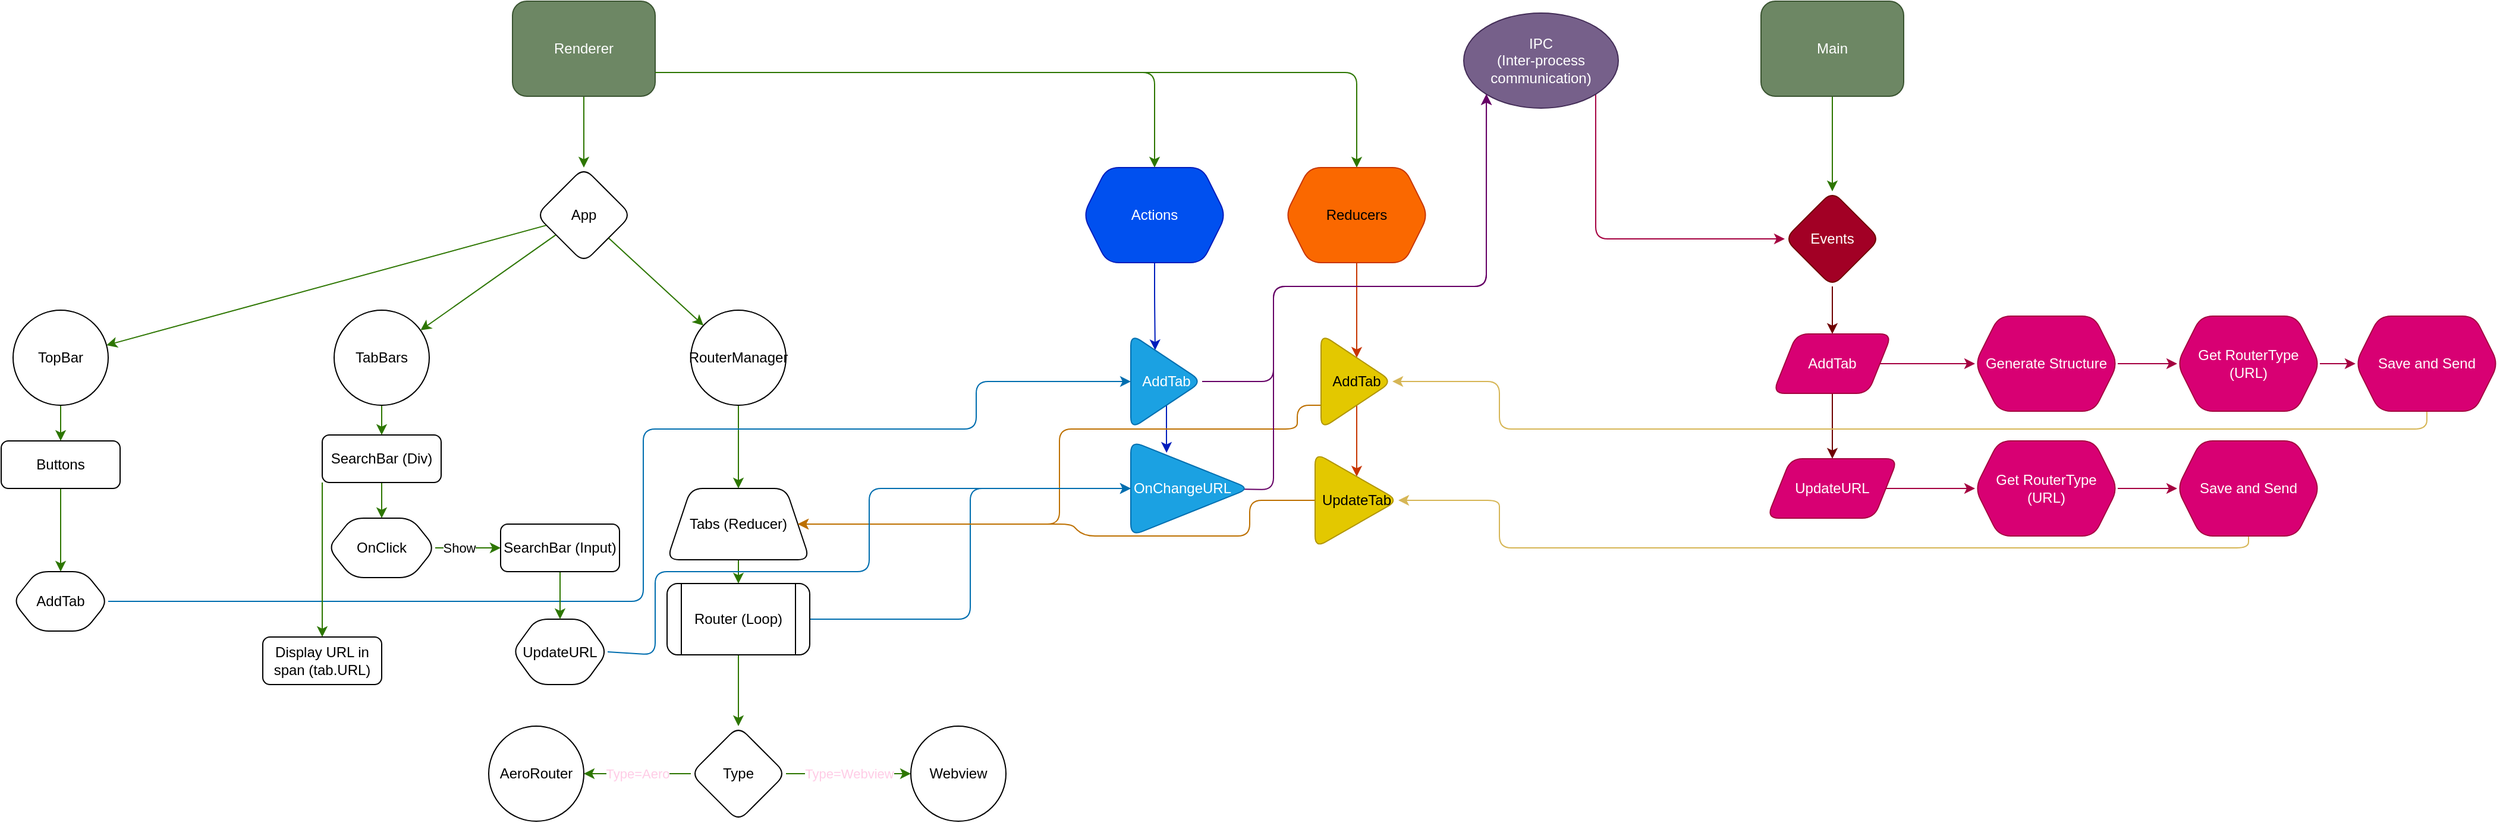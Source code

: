 <mxfile>
    <diagram id="pWFwlJ958g1Dr5NOl4Sy" name="Page-1">
        <mxGraphModel dx="852" dy="546" grid="1" gridSize="10" guides="1" tooltips="1" connect="1" arrows="1" fold="1" page="1" pageScale="1" pageWidth="1200" pageHeight="1920" background="none" math="0" shadow="0">
            <root>
                <mxCell id="0"/>
                <mxCell id="1" parent="0"/>
                <mxCell id="9" value="" style="edgeStyle=none;html=1;rounded=1;fillColor=#60a917;strokeColor=#2D7600;" parent="1" source="2" target="8" edge="1">
                    <mxGeometry relative="1" as="geometry"/>
                </mxCell>
                <mxCell id="24" style="edgeStyle=none;html=1;entryX=0.5;entryY=0;entryDx=0;entryDy=0;fillColor=#60a917;strokeColor=#2D7600;exitX=1;exitY=0.75;exitDx=0;exitDy=0;" parent="1" source="2" target="21" edge="1">
                    <mxGeometry relative="1" as="geometry">
                        <mxPoint x="690" y="160" as="sourcePoint"/>
                        <Array as="points">
                            <mxPoint x="820" y="130"/>
                            <mxPoint x="970" y="130"/>
                            <mxPoint x="1110" y="130"/>
                        </Array>
                    </mxGeometry>
                </mxCell>
                <mxCell id="2" value="Renderer" style="whiteSpace=wrap;html=1;rounded=1;fillColor=#6d8764;fontColor=#ffffff;strokeColor=#3A5431;" parent="1" vertex="1">
                    <mxGeometry x="570" y="70" width="120" height="80" as="geometry"/>
                </mxCell>
                <mxCell id="26" value="" style="edgeStyle=none;html=1;fillColor=#60a917;strokeColor=#2D7600;" parent="1" source="4" target="25" edge="1">
                    <mxGeometry relative="1" as="geometry"/>
                </mxCell>
                <mxCell id="4" value="Main" style="whiteSpace=wrap;html=1;rounded=1;fillColor=#6d8764;fontColor=#ffffff;strokeColor=#3A5431;" parent="1" vertex="1">
                    <mxGeometry x="1620" y="70" width="120" height="80" as="geometry"/>
                </mxCell>
                <mxCell id="43" style="edgeStyle=none;html=1;exitX=1;exitY=1;exitDx=0;exitDy=0;entryX=0;entryY=0.5;entryDx=0;entryDy=0;fillColor=#d80073;strokeColor=#A50040;" parent="1" source="5" target="25" edge="1">
                    <mxGeometry relative="1" as="geometry">
                        <Array as="points">
                            <mxPoint x="1481" y="270"/>
                        </Array>
                    </mxGeometry>
                </mxCell>
                <mxCell id="5" value="IPC &lt;br&gt;(Inter-process communication)" style="ellipse;whiteSpace=wrap;html=1;rounded=1;fillColor=#76608a;fontColor=#ffffff;strokeColor=#432D57;" parent="1" vertex="1">
                    <mxGeometry x="1370" y="80" width="130" height="80" as="geometry"/>
                </mxCell>
                <mxCell id="11" value="" style="edgeStyle=none;html=1;rounded=1;fillColor=#60a917;strokeColor=#2D7600;" parent="1" source="8" target="10" edge="1">
                    <mxGeometry relative="1" as="geometry"/>
                </mxCell>
                <mxCell id="13" value="" style="edgeStyle=none;html=1;rounded=1;fillColor=#60a917;strokeColor=#2D7600;" parent="1" source="8" target="12" edge="1">
                    <mxGeometry relative="1" as="geometry"/>
                </mxCell>
                <mxCell id="15" value="" style="edgeStyle=none;html=1;rounded=1;fillColor=#60a917;strokeColor=#2D7600;" parent="1" source="8" target="14" edge="1">
                    <mxGeometry relative="1" as="geometry"/>
                </mxCell>
                <mxCell id="20" value="" style="edgeStyle=none;html=1;exitX=1;exitY=0.75;exitDx=0;exitDy=0;fillColor=#60a917;strokeColor=#2D7600;" parent="1" source="2" target="19" edge="1">
                    <mxGeometry relative="1" as="geometry">
                        <Array as="points">
                            <mxPoint x="880" y="130"/>
                            <mxPoint x="1080" y="130"/>
                            <mxPoint x="1280" y="130"/>
                        </Array>
                    </mxGeometry>
                </mxCell>
                <mxCell id="8" value="App" style="rhombus;whiteSpace=wrap;html=1;rounded=1;" parent="1" vertex="1">
                    <mxGeometry x="590" y="210" width="80" height="80" as="geometry"/>
                </mxCell>
                <mxCell id="18" value="" style="edgeStyle=none;html=1;fillColor=#60a917;strokeColor=#2D7600;" parent="1" source="10" target="17" edge="1">
                    <mxGeometry relative="1" as="geometry"/>
                </mxCell>
                <mxCell id="10" value="RouterManager" style="ellipse;whiteSpace=wrap;html=1;rounded=1;" parent="1" vertex="1">
                    <mxGeometry x="720" y="330" width="80" height="80" as="geometry"/>
                </mxCell>
                <mxCell id="28" value="" style="edgeStyle=none;html=1;fillColor=#60a917;strokeColor=#2D7600;" parent="1" source="12" target="27" edge="1">
                    <mxGeometry relative="1" as="geometry"/>
                </mxCell>
                <mxCell id="12" value="TopBar" style="ellipse;whiteSpace=wrap;html=1;rounded=1;" parent="1" vertex="1">
                    <mxGeometry x="150" y="330" width="80" height="80" as="geometry"/>
                </mxCell>
                <mxCell id="138" style="edgeStyle=none;html=1;exitX=0.5;exitY=1;exitDx=0;exitDy=0;fillColor=#60a917;strokeColor=#2D7600;" edge="1" parent="1" source="14" target="126">
                    <mxGeometry relative="1" as="geometry"/>
                </mxCell>
                <mxCell id="14" value="TabBars" style="ellipse;whiteSpace=wrap;html=1;rounded=1;" parent="1" vertex="1">
                    <mxGeometry x="420" y="330" width="80" height="80" as="geometry"/>
                </mxCell>
                <mxCell id="82" value="" style="edgeStyle=none;html=1;fillColor=#60a917;strokeColor=#2D7600;" parent="1" source="17" target="81" edge="1">
                    <mxGeometry relative="1" as="geometry"/>
                </mxCell>
                <mxCell id="17" value="Tabs (Reducer)" style="shape=trapezoid;perimeter=trapezoidPerimeter;whiteSpace=wrap;html=1;fixedSize=1;rounded=1;" parent="1" vertex="1">
                    <mxGeometry x="700" y="480" width="120" height="60" as="geometry"/>
                </mxCell>
                <mxCell id="98" value="" style="edgeStyle=none;html=1;fillColor=#fa6800;strokeColor=#C73500;" parent="1" source="19" target="33" edge="1">
                    <mxGeometry relative="1" as="geometry"/>
                </mxCell>
                <mxCell id="19" value="Reducers" style="shape=hexagon;perimeter=hexagonPerimeter2;whiteSpace=wrap;html=1;fixedSize=1;rounded=1;fillColor=#fa6800;fontColor=#000000;strokeColor=#C73500;" parent="1" vertex="1">
                    <mxGeometry x="1220" y="210" width="120" height="80" as="geometry"/>
                </mxCell>
                <mxCell id="119" style="edgeStyle=orthogonalEdgeStyle;rounded=1;jumpStyle=none;html=1;exitX=0.5;exitY=1;exitDx=0;exitDy=0;entryX=0.341;entryY=0.171;entryDx=0;entryDy=0;entryPerimeter=0;strokeColor=#001DBC;fontFamily=Helvetica;fontColor=#FFCCE6;startArrow=none;startFill=0;elbow=vertical;fillColor=#0050ef;" parent="1" source="21" target="31" edge="1">
                    <mxGeometry relative="1" as="geometry"/>
                </mxCell>
                <mxCell id="21" value="Actions" style="shape=hexagon;perimeter=hexagonPerimeter2;whiteSpace=wrap;html=1;fixedSize=1;rounded=1;fillColor=#0050ef;fontColor=#ffffff;strokeColor=#001DBC;" parent="1" vertex="1">
                    <mxGeometry x="1050" y="210" width="120" height="80" as="geometry"/>
                </mxCell>
                <mxCell id="39" value="" style="edgeStyle=none;html=1;fillColor=#a20025;strokeColor=#6F0000;" parent="1" source="25" target="38" edge="1">
                    <mxGeometry relative="1" as="geometry"/>
                </mxCell>
                <mxCell id="25" value="Events" style="rhombus;whiteSpace=wrap;html=1;rounded=1;fillColor=#a20025;fontColor=#ffffff;strokeColor=#6F0000;" parent="1" vertex="1">
                    <mxGeometry x="1640" y="230" width="80" height="80" as="geometry"/>
                </mxCell>
                <mxCell id="30" value="" style="edgeStyle=none;html=1;fillColor=#60a917;strokeColor=#2D7600;" parent="1" source="27" target="29" edge="1">
                    <mxGeometry relative="1" as="geometry"/>
                </mxCell>
                <mxCell id="27" value="Buttons" style="rounded=1;whiteSpace=wrap;html=1;" parent="1" vertex="1">
                    <mxGeometry x="140" y="440" width="100" height="40" as="geometry"/>
                </mxCell>
                <mxCell id="35" style="edgeStyle=none;html=1;exitX=1;exitY=0.5;exitDx=0;exitDy=0;entryX=0;entryY=0.5;entryDx=0;entryDy=0;fillColor=#1ba1e2;strokeColor=#006EAF;" parent="1" source="29" target="31" edge="1">
                    <mxGeometry relative="1" as="geometry">
                        <mxPoint x="670" y="430" as="targetPoint"/>
                        <Array as="points">
                            <mxPoint x="680" y="575"/>
                            <mxPoint x="680" y="430"/>
                            <mxPoint x="830" y="430"/>
                            <mxPoint x="960" y="430"/>
                            <mxPoint x="960" y="390"/>
                        </Array>
                    </mxGeometry>
                </mxCell>
                <mxCell id="29" value="AddTab" style="shape=hexagon;perimeter=hexagonPerimeter2;whiteSpace=wrap;html=1;fixedSize=1;rounded=1;" parent="1" vertex="1">
                    <mxGeometry x="150" y="550" width="80" height="50" as="geometry"/>
                </mxCell>
                <mxCell id="42" style="edgeStyle=none;html=1;exitX=1;exitY=0.5;exitDx=0;exitDy=0;entryX=0;entryY=1;entryDx=0;entryDy=0;fillColor=#76608a;strokeColor=#660066;" parent="1" source="31" target="5" edge="1">
                    <mxGeometry relative="1" as="geometry">
                        <Array as="points">
                            <mxPoint x="1210" y="390"/>
                            <mxPoint x="1210" y="310"/>
                            <mxPoint x="1389" y="310"/>
                        </Array>
                    </mxGeometry>
                </mxCell>
                <mxCell id="118" style="edgeStyle=orthogonalEdgeStyle;rounded=1;jumpStyle=none;html=1;exitX=0.5;exitY=1;exitDx=0;exitDy=0;entryX=0.301;entryY=0.125;entryDx=0;entryDy=0;entryPerimeter=0;strokeColor=#001DBC;fontFamily=Helvetica;fontColor=#FFCCE6;startArrow=none;startFill=0;elbow=vertical;fillColor=#0050ef;" parent="1" source="31" target="115" edge="1">
                    <mxGeometry relative="1" as="geometry"/>
                </mxCell>
                <mxCell id="31" value="AddTab" style="triangle;whiteSpace=wrap;html=1;rounded=1;rotation=0;fillColor=#1ba1e2;fontColor=#ffffff;strokeColor=#006EAF;" parent="1" vertex="1">
                    <mxGeometry x="1090" y="350" width="60" height="80" as="geometry"/>
                </mxCell>
                <mxCell id="41" style="edgeStyle=none;html=1;exitX=0;exitY=0.75;exitDx=0;exitDy=0;entryX=1;entryY=0.5;entryDx=0;entryDy=0;fillColor=#f0a30a;strokeColor=#BD7000;" parent="1" source="33" target="17" edge="1">
                    <mxGeometry relative="1" as="geometry">
                        <Array as="points">
                            <mxPoint x="1230" y="410"/>
                            <mxPoint x="1230" y="430"/>
                            <mxPoint x="1030" y="430"/>
                            <mxPoint x="1030" y="510"/>
                        </Array>
                    </mxGeometry>
                </mxCell>
                <mxCell id="97" value="" style="edgeStyle=none;html=1;fillColor=#fa6800;strokeColor=#C73500;" parent="1" source="33" target="93" edge="1">
                    <mxGeometry relative="1" as="geometry"/>
                </mxCell>
                <mxCell id="33" value="AddTab" style="triangle;whiteSpace=wrap;html=1;rounded=1;rotation=0;fillColor=#e3c800;fontColor=#000000;strokeColor=#B09500;" parent="1" vertex="1">
                    <mxGeometry x="1250" y="350" width="60" height="80" as="geometry"/>
                </mxCell>
                <mxCell id="46" value="" style="edgeStyle=none;html=1;fillColor=#d80073;strokeColor=#A50040;" parent="1" source="38" target="45" edge="1">
                    <mxGeometry relative="1" as="geometry"/>
                </mxCell>
                <mxCell id="85" value="" style="edgeStyle=none;html=1;fillColor=#a20025;strokeColor=#6F0000;" parent="1" source="38" target="84" edge="1">
                    <mxGeometry relative="1" as="geometry"/>
                </mxCell>
                <mxCell id="38" value="AddTab" style="shape=parallelogram;perimeter=parallelogramPerimeter;whiteSpace=wrap;html=1;fixedSize=1;rounded=1;fillColor=#d80073;fontColor=#ffffff;strokeColor=#A50040;" parent="1" vertex="1">
                    <mxGeometry x="1630" y="350" width="100" height="50" as="geometry"/>
                </mxCell>
                <mxCell id="48" value="" style="edgeStyle=none;html=1;fillColor=#d80073;strokeColor=#A50040;" parent="1" source="45" target="47" edge="1">
                    <mxGeometry relative="1" as="geometry"/>
                </mxCell>
                <mxCell id="45" value="Generate Structure" style="shape=hexagon;perimeter=hexagonPerimeter2;whiteSpace=wrap;html=1;fixedSize=1;fillColor=#d80073;strokeColor=#A50040;fontColor=#ffffff;rounded=1;" parent="1" vertex="1">
                    <mxGeometry x="1800" y="335" width="120" height="80" as="geometry"/>
                </mxCell>
                <mxCell id="51" value="" style="edgeStyle=none;html=1;fillColor=#d80073;strokeColor=#A50040;" parent="1" source="47" target="50" edge="1">
                    <mxGeometry relative="1" as="geometry"/>
                </mxCell>
                <mxCell id="47" value="Get RouterType (URL)" style="shape=hexagon;perimeter=hexagonPerimeter2;whiteSpace=wrap;html=1;fixedSize=1;fillColor=#d80073;strokeColor=#A50040;fontColor=#ffffff;rounded=1;" parent="1" vertex="1">
                    <mxGeometry x="1970" y="335" width="120" height="80" as="geometry"/>
                </mxCell>
                <mxCell id="52" style="edgeStyle=none;html=1;exitX=0.5;exitY=1;exitDx=0;exitDy=0;fillColor=#fff2cc;strokeColor=#d6b656;entryX=1;entryY=0.5;entryDx=0;entryDy=0;" parent="1" source="50" target="33" edge="1">
                    <mxGeometry relative="1" as="geometry">
                        <Array as="points">
                            <mxPoint x="2180" y="430"/>
                            <mxPoint x="1910" y="430"/>
                            <mxPoint x="1400" y="430"/>
                            <mxPoint x="1400" y="390"/>
                            <mxPoint x="1350" y="390"/>
                        </Array>
                    </mxGeometry>
                </mxCell>
                <mxCell id="50" value="Save and Send" style="shape=hexagon;perimeter=hexagonPerimeter2;whiteSpace=wrap;html=1;fixedSize=1;fillColor=#d80073;strokeColor=#A50040;fontColor=#ffffff;rounded=1;" parent="1" vertex="1">
                    <mxGeometry x="2120" y="335" width="120" height="80" as="geometry"/>
                </mxCell>
                <mxCell id="104" value="" style="edgeStyle=none;html=1;fillColor=#60a917;strokeColor=#2D7600;" parent="1" source="81" target="103" edge="1">
                    <mxGeometry relative="1" as="geometry"/>
                </mxCell>
                <mxCell id="120" style="edgeStyle=orthogonalEdgeStyle;rounded=1;jumpStyle=none;html=1;exitX=1;exitY=0.5;exitDx=0;exitDy=0;entryX=0;entryY=0.5;entryDx=0;entryDy=0;strokeColor=#006EAF;fontFamily=Helvetica;fontColor=#FFCCE6;startArrow=none;startFill=0;elbow=vertical;fillColor=#1ba1e2;" parent="1" source="81" target="115" edge="1">
                    <mxGeometry relative="1" as="geometry"/>
                </mxCell>
                <mxCell id="81" value="Router (Loop)" style="shape=process;whiteSpace=wrap;html=1;backgroundOutline=1;rounded=1;" parent="1" vertex="1">
                    <mxGeometry x="700" y="560" width="120" height="60" as="geometry"/>
                </mxCell>
                <mxCell id="92" value="" style="edgeStyle=none;html=1;fillColor=#d80073;strokeColor=#A50040;" parent="1" source="84" target="88" edge="1">
                    <mxGeometry relative="1" as="geometry"/>
                </mxCell>
                <mxCell id="84" value="UpdateURL" style="shape=parallelogram;perimeter=parallelogramPerimeter;whiteSpace=wrap;html=1;fixedSize=1;fillColor=#d80073;strokeColor=#A50040;fontColor=#ffffff;rounded=1;" parent="1" vertex="1">
                    <mxGeometry x="1625" y="455" width="110" height="50" as="geometry"/>
                </mxCell>
                <mxCell id="91" value="" style="edgeStyle=none;html=1;fillColor=#d80073;strokeColor=#A50040;" parent="1" source="88" target="89" edge="1">
                    <mxGeometry relative="1" as="geometry"/>
                </mxCell>
                <mxCell id="88" value="Get RouterType (URL)" style="shape=hexagon;perimeter=hexagonPerimeter2;whiteSpace=wrap;html=1;fixedSize=1;fillColor=#d80073;strokeColor=#A50040;fontColor=#ffffff;rounded=1;" parent="1" vertex="1">
                    <mxGeometry x="1800" y="440" width="120" height="80" as="geometry"/>
                </mxCell>
                <mxCell id="99" style="edgeStyle=none;html=1;exitX=0.5;exitY=1;exitDx=0;exitDy=0;entryX=1;entryY=0.5;entryDx=0;entryDy=0;strokeColor=#D6B656;" parent="1" source="89" target="93" edge="1">
                    <mxGeometry relative="1" as="geometry">
                        <Array as="points">
                            <mxPoint x="2030" y="530"/>
                            <mxPoint x="1760" y="530"/>
                            <mxPoint x="1400" y="530"/>
                            <mxPoint x="1400" y="510"/>
                            <mxPoint x="1400" y="490"/>
                        </Array>
                    </mxGeometry>
                </mxCell>
                <mxCell id="89" value="Save and Send" style="shape=hexagon;perimeter=hexagonPerimeter2;whiteSpace=wrap;html=1;fixedSize=1;fillColor=#d80073;strokeColor=#A50040;fontColor=#ffffff;rounded=1;" parent="1" vertex="1">
                    <mxGeometry x="1970" y="440" width="120" height="80" as="geometry"/>
                </mxCell>
                <mxCell id="102" style="edgeStyle=none;html=1;exitX=0;exitY=0.5;exitDx=0;exitDy=0;entryX=1;entryY=0.5;entryDx=0;entryDy=0;strokeColor=#BD7000;" parent="1" source="93" target="17" edge="1">
                    <mxGeometry relative="1" as="geometry">
                        <Array as="points">
                            <mxPoint x="1190" y="490"/>
                            <mxPoint x="1190" y="520"/>
                            <mxPoint x="1110" y="520"/>
                            <mxPoint x="1050" y="520"/>
                            <mxPoint x="1040" y="510"/>
                        </Array>
                    </mxGeometry>
                </mxCell>
                <mxCell id="93" value="UpdateTab" style="triangle;whiteSpace=wrap;html=1;rounded=1;rotation=0;fillColor=#e3c800;fontColor=#000000;strokeColor=#B09500;" parent="1" vertex="1">
                    <mxGeometry x="1245" y="450" width="70" height="80" as="geometry"/>
                </mxCell>
                <mxCell id="108" value="" style="edgeStyle=none;html=1;fontFamily=Helvetica;fillColor=#60a917;strokeColor=#2D7600;" parent="1" source="103" target="107" edge="1">
                    <mxGeometry relative="1" as="geometry"/>
                </mxCell>
                <mxCell id="109" value="Type=Webview" style="edgeLabel;html=1;align=center;verticalAlign=middle;resizable=0;points=[];fontFamily=Helvetica;fontColor=#FFCCE6;" parent="108" vertex="1" connectable="0">
                    <mxGeometry relative="1" as="geometry">
                        <mxPoint as="offset"/>
                    </mxGeometry>
                </mxCell>
                <mxCell id="112" value="" style="edgeStyle=none;html=1;fontFamily=Helvetica;fillColor=#60a917;strokeColor=#2D7600;" parent="1" source="103" target="111" edge="1">
                    <mxGeometry relative="1" as="geometry"/>
                </mxCell>
                <mxCell id="114" value="Type=Aero" style="edgeLabel;html=1;align=center;verticalAlign=middle;resizable=0;points=[];fontFamily=Helvetica;fontColor=#FFCCE6;" parent="112" vertex="1" connectable="0">
                    <mxGeometry relative="1" as="geometry">
                        <mxPoint as="offset"/>
                    </mxGeometry>
                </mxCell>
                <mxCell id="103" value="Type" style="rhombus;whiteSpace=wrap;html=1;rounded=1;" parent="1" vertex="1">
                    <mxGeometry x="720" y="680" width="80" height="80" as="geometry"/>
                </mxCell>
                <mxCell id="107" value="Webview" style="ellipse;whiteSpace=wrap;html=1;rounded=1;" parent="1" vertex="1">
                    <mxGeometry x="905" y="680" width="80" height="80" as="geometry"/>
                </mxCell>
                <mxCell id="111" value="AeroRouter" style="ellipse;whiteSpace=wrap;html=1;rounded=1;" parent="1" vertex="1">
                    <mxGeometry x="550" y="680" width="80" height="80" as="geometry"/>
                </mxCell>
                <mxCell id="116" style="html=1;exitX=0.944;exitY=0.508;exitDx=0;exitDy=0;strokeColor=#660066;fontFamily=Helvetica;fontColor=#FFCCE6;startArrow=none;startFill=0;elbow=vertical;rounded=1;jumpStyle=none;exitPerimeter=0;entryX=0;entryY=1;entryDx=0;entryDy=0;" parent="1" source="115" target="5" edge="1">
                    <mxGeometry relative="1" as="geometry">
                        <mxPoint x="1390" y="160" as="targetPoint"/>
                        <Array as="points">
                            <mxPoint x="1210" y="481"/>
                            <mxPoint x="1210" y="310"/>
                            <mxPoint x="1389" y="310"/>
                        </Array>
                    </mxGeometry>
                </mxCell>
                <mxCell id="115" value="OnChangeURL" style="triangle;rounded=1;rotation=0;fillColor=#1ba1e2;fontColor=#ffffff;strokeColor=#006EAF;labelPosition=center;verticalLabelPosition=middle;align=center;verticalAlign=middle;whiteSpace=wrap;html=1;spacingTop=0;spacingLeft=-13;" parent="1" vertex="1">
                    <mxGeometry x="1090" y="440" width="100" height="80" as="geometry"/>
                </mxCell>
                <mxCell id="141" style="edgeStyle=none;html=1;exitX=0.5;exitY=1;exitDx=0;exitDy=0;entryX=0.5;entryY=0;entryDx=0;entryDy=0;fillColor=#60a917;strokeColor=#2D7600;" edge="1" parent="1" source="126" target="134">
                    <mxGeometry relative="1" as="geometry"/>
                </mxCell>
                <mxCell id="150" style="edgeStyle=none;html=1;exitX=0;exitY=1;exitDx=0;exitDy=0;entryX=0.5;entryY=0;entryDx=0;entryDy=0;fillColor=#60a917;strokeColor=#2D7600;" edge="1" parent="1" source="126" target="149">
                    <mxGeometry relative="1" as="geometry"/>
                </mxCell>
                <mxCell id="126" value="SearchBar (Div)" style="rounded=1;whiteSpace=wrap;html=1;" parent="1" vertex="1">
                    <mxGeometry x="410" y="435" width="100" height="40" as="geometry"/>
                </mxCell>
                <mxCell id="132" style="edgeStyle=none;rounded=1;jumpStyle=none;html=1;strokeColor=#006EAF;fontFamily=Helvetica;fontColor=#FFCCE6;startArrow=none;startFill=0;elbow=vertical;fillColor=#1ba1e2;exitX=1;exitY=0.5;exitDx=0;exitDy=0;" parent="1" source="127" target="115" edge="1">
                    <mxGeometry relative="1" as="geometry">
                        <mxPoint x="710" y="460" as="targetPoint"/>
                        <Array as="points">
                            <mxPoint x="690" y="620"/>
                            <mxPoint x="690" y="550"/>
                            <mxPoint x="840" y="550"/>
                            <mxPoint x="870" y="550"/>
                            <mxPoint x="870" y="480"/>
                            <mxPoint x="900" y="480"/>
                            <mxPoint x="920" y="480"/>
                            <mxPoint x="950" y="480"/>
                            <mxPoint x="960" y="480"/>
                        </Array>
                        <mxPoint x="570" y="530" as="sourcePoint"/>
                    </mxGeometry>
                </mxCell>
                <mxCell id="127" value="UpdateURL" style="shape=hexagon;perimeter=hexagonPerimeter2;whiteSpace=wrap;html=1;fixedSize=1;rounded=1;" parent="1" vertex="1">
                    <mxGeometry x="570" y="590" width="80" height="55" as="geometry"/>
                </mxCell>
                <mxCell id="142" style="edgeStyle=none;html=1;exitX=1;exitY=0.5;exitDx=0;exitDy=0;entryX=0;entryY=0.5;entryDx=0;entryDy=0;fillColor=#60a917;strokeColor=#2D7600;" edge="1" parent="1" source="134" target="136">
                    <mxGeometry relative="1" as="geometry"/>
                </mxCell>
                <mxCell id="146" value="Show" style="edgeLabel;html=1;align=center;verticalAlign=middle;resizable=0;points=[];" vertex="1" connectable="0" parent="142">
                    <mxGeometry x="-0.28" relative="1" as="geometry">
                        <mxPoint as="offset"/>
                    </mxGeometry>
                </mxCell>
                <mxCell id="134" value="OnClick" style="shape=hexagon;perimeter=hexagonPerimeter2;whiteSpace=wrap;html=1;fixedSize=1;rounded=1;" vertex="1" parent="1">
                    <mxGeometry x="415" y="505" width="90" height="50" as="geometry"/>
                </mxCell>
                <mxCell id="143" style="edgeStyle=none;html=1;exitX=0.5;exitY=1;exitDx=0;exitDy=0;entryX=0.5;entryY=0;entryDx=0;entryDy=0;fillColor=#60a917;strokeColor=#2D7600;" edge="1" parent="1" source="136" target="127">
                    <mxGeometry relative="1" as="geometry"/>
                </mxCell>
                <mxCell id="136" value="SearchBar (Input)" style="rounded=1;whiteSpace=wrap;html=1;" vertex="1" parent="1">
                    <mxGeometry x="560" y="510" width="100" height="40" as="geometry"/>
                </mxCell>
                <mxCell id="149" value="Display URL in span (tab.URL)" style="rounded=1;whiteSpace=wrap;html=1;" vertex="1" parent="1">
                    <mxGeometry x="360" y="605" width="100" height="40" as="geometry"/>
                </mxCell>
            </root>
        </mxGraphModel>
    </diagram>
</mxfile>